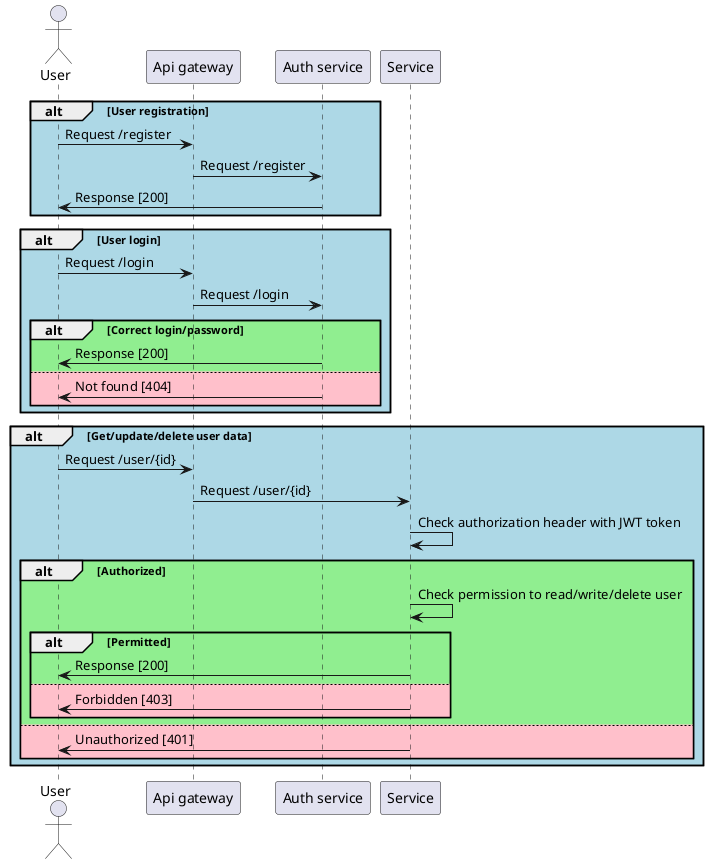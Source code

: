 @startuml
actor User
participant "Api gateway"
participant "Auth service"
participant "Service"

alt #LightBlue User registration

User -> "Api gateway" : Request /register

"Api gateway" -> "Auth service" : Request /register
"Auth service" -> User : Response [200]

end

alt #LightBlue User login

User -> "Api gateway" : Request /login

"Api gateway" -> "Auth service" : Request /login

alt #LightGreen Correct login/password

"Auth service" -> User : Response [200]

else #Pink

"Auth service" -> User : Not found [404]

end

end

alt #LightBlue Get/update/delete user data

User -> "Api gateway" : Request /user/{id}

"Api gateway" -> "Service" : Request /user/{id}

"Service" -> "Service" : Check authorization header with JWT token

alt #LightGreen Authorized

"Service" -> "Service" : Check permission to read/write/delete user

alt #LightGreen Permitted

"Service" -> "User" : Response [200]

else #Pink

"Service" -> "User" : Forbidden [403]

end

else #Pink

"Service" -> "User" : Unauthorized [401]

end

end

@enduml